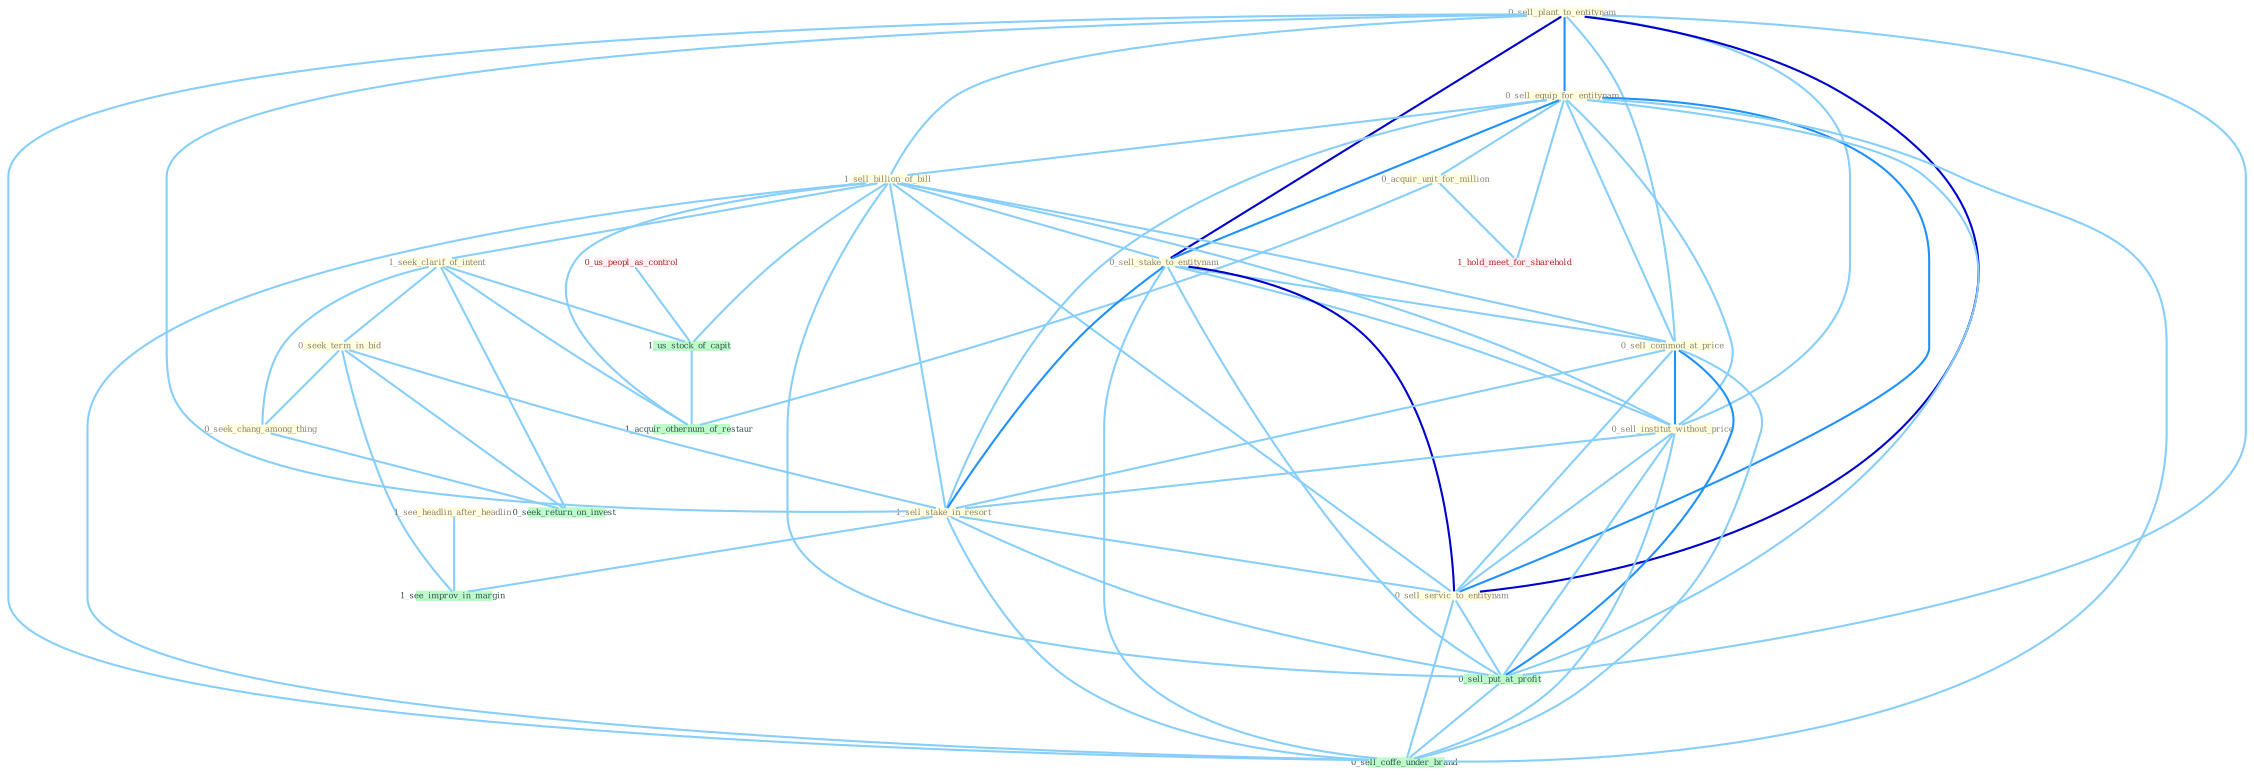 Graph G{ 
    node
    [shape=polygon,style=filled,width=.5,height=.06,color="#BDFCC9",fixedsize=true,fontsize=4,
    fontcolor="#2f4f4f"];
    {node
    [color="#ffffe0", fontcolor="#8b7d6b"] "0_sell_plant_to_entitynam " "0_sell_equip_for_entitynam " "0_acquir_unit_for_million " "1_sell_billion_of_bill " "0_sell_stake_to_entitynam " "0_sell_commod_at_price " "0_sell_institut_without_price " "1_seek_clarif_of_intent " "0_seek_term_in_bid " "1_sell_stake_in_resort " "0_seek_chang_among_thing " "1_see_headlin_after_headlin " "0_sell_servic_to_entitynam "}
{node [color="#fff0f5", fontcolor="#b22222"] "0_us_peopl_as_control " "1_hold_meet_for_sharehold "}
edge [color="#B0E2FF"];

	"0_sell_plant_to_entitynam " -- "0_sell_equip_for_entitynam " [w="2", color="#1e90ff" , len=0.8];
	"0_sell_plant_to_entitynam " -- "1_sell_billion_of_bill " [w="1", color="#87cefa" ];
	"0_sell_plant_to_entitynam " -- "0_sell_stake_to_entitynam " [w="3", color="#0000cd" , len=0.6];
	"0_sell_plant_to_entitynam " -- "0_sell_commod_at_price " [w="1", color="#87cefa" ];
	"0_sell_plant_to_entitynam " -- "0_sell_institut_without_price " [w="1", color="#87cefa" ];
	"0_sell_plant_to_entitynam " -- "1_sell_stake_in_resort " [w="1", color="#87cefa" ];
	"0_sell_plant_to_entitynam " -- "0_sell_servic_to_entitynam " [w="3", color="#0000cd" , len=0.6];
	"0_sell_plant_to_entitynam " -- "0_sell_put_at_profit " [w="1", color="#87cefa" ];
	"0_sell_plant_to_entitynam " -- "0_sell_coffe_under_brand " [w="1", color="#87cefa" ];
	"0_sell_equip_for_entitynam " -- "0_acquir_unit_for_million " [w="1", color="#87cefa" ];
	"0_sell_equip_for_entitynam " -- "1_sell_billion_of_bill " [w="1", color="#87cefa" ];
	"0_sell_equip_for_entitynam " -- "0_sell_stake_to_entitynam " [w="2", color="#1e90ff" , len=0.8];
	"0_sell_equip_for_entitynam " -- "0_sell_commod_at_price " [w="1", color="#87cefa" ];
	"0_sell_equip_for_entitynam " -- "0_sell_institut_without_price " [w="1", color="#87cefa" ];
	"0_sell_equip_for_entitynam " -- "1_sell_stake_in_resort " [w="1", color="#87cefa" ];
	"0_sell_equip_for_entitynam " -- "0_sell_servic_to_entitynam " [w="2", color="#1e90ff" , len=0.8];
	"0_sell_equip_for_entitynam " -- "0_sell_put_at_profit " [w="1", color="#87cefa" ];
	"0_sell_equip_for_entitynam " -- "0_sell_coffe_under_brand " [w="1", color="#87cefa" ];
	"0_sell_equip_for_entitynam " -- "1_hold_meet_for_sharehold " [w="1", color="#87cefa" ];
	"0_acquir_unit_for_million " -- "1_hold_meet_for_sharehold " [w="1", color="#87cefa" ];
	"0_acquir_unit_for_million " -- "1_acquir_othernum_of_restaur " [w="1", color="#87cefa" ];
	"1_sell_billion_of_bill " -- "0_sell_stake_to_entitynam " [w="1", color="#87cefa" ];
	"1_sell_billion_of_bill " -- "0_sell_commod_at_price " [w="1", color="#87cefa" ];
	"1_sell_billion_of_bill " -- "0_sell_institut_without_price " [w="1", color="#87cefa" ];
	"1_sell_billion_of_bill " -- "1_seek_clarif_of_intent " [w="1", color="#87cefa" ];
	"1_sell_billion_of_bill " -- "1_sell_stake_in_resort " [w="1", color="#87cefa" ];
	"1_sell_billion_of_bill " -- "0_sell_servic_to_entitynam " [w="1", color="#87cefa" ];
	"1_sell_billion_of_bill " -- "0_sell_put_at_profit " [w="1", color="#87cefa" ];
	"1_sell_billion_of_bill " -- "1_us_stock_of_capit " [w="1", color="#87cefa" ];
	"1_sell_billion_of_bill " -- "0_sell_coffe_under_brand " [w="1", color="#87cefa" ];
	"1_sell_billion_of_bill " -- "1_acquir_othernum_of_restaur " [w="1", color="#87cefa" ];
	"0_sell_stake_to_entitynam " -- "0_sell_commod_at_price " [w="1", color="#87cefa" ];
	"0_sell_stake_to_entitynam " -- "0_sell_institut_without_price " [w="1", color="#87cefa" ];
	"0_sell_stake_to_entitynam " -- "1_sell_stake_in_resort " [w="2", color="#1e90ff" , len=0.8];
	"0_sell_stake_to_entitynam " -- "0_sell_servic_to_entitynam " [w="3", color="#0000cd" , len=0.6];
	"0_sell_stake_to_entitynam " -- "0_sell_put_at_profit " [w="1", color="#87cefa" ];
	"0_sell_stake_to_entitynam " -- "0_sell_coffe_under_brand " [w="1", color="#87cefa" ];
	"0_sell_commod_at_price " -- "0_sell_institut_without_price " [w="2", color="#1e90ff" , len=0.8];
	"0_sell_commod_at_price " -- "1_sell_stake_in_resort " [w="1", color="#87cefa" ];
	"0_sell_commod_at_price " -- "0_sell_servic_to_entitynam " [w="1", color="#87cefa" ];
	"0_sell_commod_at_price " -- "0_sell_put_at_profit " [w="2", color="#1e90ff" , len=0.8];
	"0_sell_commod_at_price " -- "0_sell_coffe_under_brand " [w="1", color="#87cefa" ];
	"0_sell_institut_without_price " -- "1_sell_stake_in_resort " [w="1", color="#87cefa" ];
	"0_sell_institut_without_price " -- "0_sell_servic_to_entitynam " [w="1", color="#87cefa" ];
	"0_sell_institut_without_price " -- "0_sell_put_at_profit " [w="1", color="#87cefa" ];
	"0_sell_institut_without_price " -- "0_sell_coffe_under_brand " [w="1", color="#87cefa" ];
	"1_seek_clarif_of_intent " -- "0_seek_term_in_bid " [w="1", color="#87cefa" ];
	"1_seek_clarif_of_intent " -- "0_seek_chang_among_thing " [w="1", color="#87cefa" ];
	"1_seek_clarif_of_intent " -- "0_seek_return_on_invest " [w="1", color="#87cefa" ];
	"1_seek_clarif_of_intent " -- "1_us_stock_of_capit " [w="1", color="#87cefa" ];
	"1_seek_clarif_of_intent " -- "1_acquir_othernum_of_restaur " [w="1", color="#87cefa" ];
	"0_seek_term_in_bid " -- "1_sell_stake_in_resort " [w="1", color="#87cefa" ];
	"0_seek_term_in_bid " -- "0_seek_chang_among_thing " [w="1", color="#87cefa" ];
	"0_seek_term_in_bid " -- "0_seek_return_on_invest " [w="1", color="#87cefa" ];
	"0_seek_term_in_bid " -- "1_see_improv_in_margin " [w="1", color="#87cefa" ];
	"1_sell_stake_in_resort " -- "0_sell_servic_to_entitynam " [w="1", color="#87cefa" ];
	"1_sell_stake_in_resort " -- "0_sell_put_at_profit " [w="1", color="#87cefa" ];
	"1_sell_stake_in_resort " -- "1_see_improv_in_margin " [w="1", color="#87cefa" ];
	"1_sell_stake_in_resort " -- "0_sell_coffe_under_brand " [w="1", color="#87cefa" ];
	"0_seek_chang_among_thing " -- "0_seek_return_on_invest " [w="1", color="#87cefa" ];
	"1_see_headlin_after_headlin " -- "1_see_improv_in_margin " [w="1", color="#87cefa" ];
	"0_sell_servic_to_entitynam " -- "0_sell_put_at_profit " [w="1", color="#87cefa" ];
	"0_sell_servic_to_entitynam " -- "0_sell_coffe_under_brand " [w="1", color="#87cefa" ];
	"0_us_peopl_as_control " -- "1_us_stock_of_capit " [w="1", color="#87cefa" ];
	"0_sell_put_at_profit " -- "0_sell_coffe_under_brand " [w="1", color="#87cefa" ];
	"1_us_stock_of_capit " -- "1_acquir_othernum_of_restaur " [w="1", color="#87cefa" ];
}